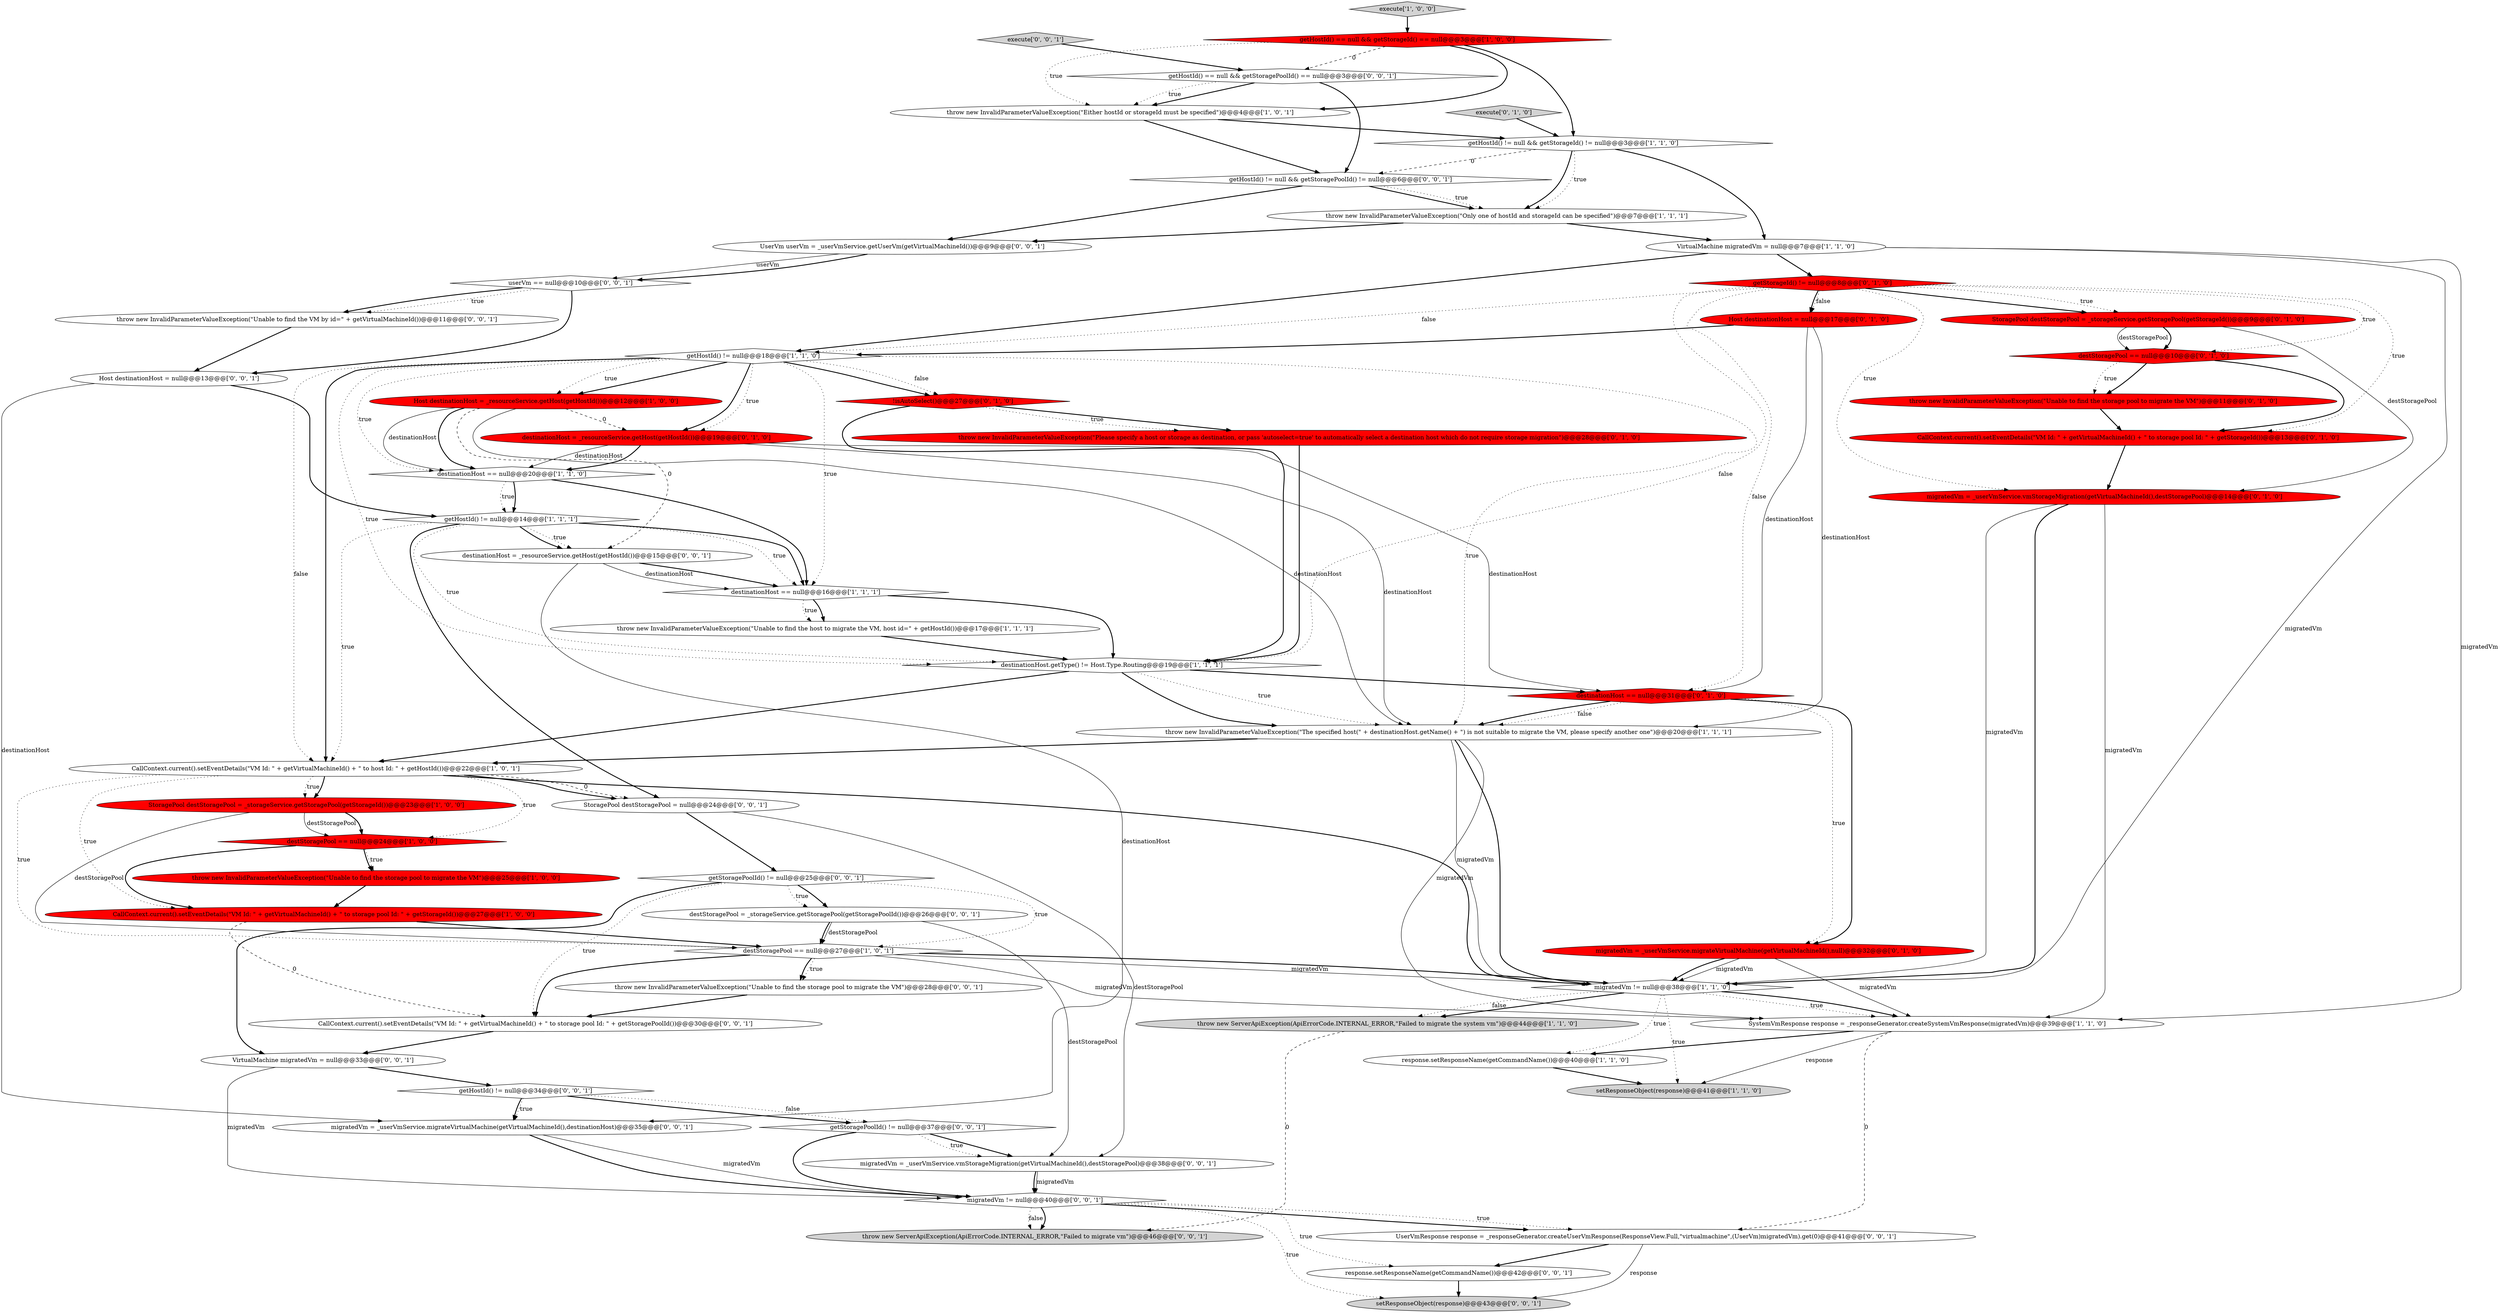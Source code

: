 digraph {
8 [style = filled, label = "throw new ServerApiException(ApiErrorCode.INTERNAL_ERROR,\"Failed to migrate the system vm\")@@@44@@@['1', '1', '0']", fillcolor = lightgray, shape = ellipse image = "AAA0AAABBB1BBB"];
53 [style = filled, label = "execute['0', '0', '1']", fillcolor = lightgray, shape = diamond image = "AAA0AAABBB3BBB"];
3 [style = filled, label = "VirtualMachine migratedVm = null@@@7@@@['1', '1', '0']", fillcolor = white, shape = ellipse image = "AAA0AAABBB1BBB"];
6 [style = filled, label = "CallContext.current().setEventDetails(\"VM Id: \" + getVirtualMachineId() + \" to host Id: \" + getHostId())@@@22@@@['1', '0', '1']", fillcolor = white, shape = ellipse image = "AAA0AAABBB1BBB"];
24 [style = filled, label = "destinationHost == null@@@20@@@['1', '1', '0']", fillcolor = white, shape = diamond image = "AAA0AAABBB1BBB"];
25 [style = filled, label = "execute['0', '1', '0']", fillcolor = lightgray, shape = diamond image = "AAA0AAABBB2BBB"];
49 [style = filled, label = "getStoragePoolId() != null@@@25@@@['0', '0', '1']", fillcolor = white, shape = diamond image = "AAA0AAABBB3BBB"];
9 [style = filled, label = "destStoragePool == null@@@24@@@['1', '0', '0']", fillcolor = red, shape = diamond image = "AAA1AAABBB1BBB"];
58 [style = filled, label = "migratedVm = _userVmService.migrateVirtualMachine(getVirtualMachineId(),destinationHost)@@@35@@@['0', '0', '1']", fillcolor = white, shape = ellipse image = "AAA0AAABBB3BBB"];
20 [style = filled, label = "throw new InvalidParameterValueException(\"Only one of hostId and storageId can be specified\")@@@7@@@['1', '1', '1']", fillcolor = white, shape = ellipse image = "AAA0AAABBB1BBB"];
15 [style = filled, label = "StoragePool destStoragePool = _storageService.getStoragePool(getStorageId())@@@23@@@['1', '0', '0']", fillcolor = red, shape = ellipse image = "AAA1AAABBB1BBB"];
1 [style = filled, label = "CallContext.current().setEventDetails(\"VM Id: \" + getVirtualMachineId() + \" to storage pool Id: \" + getStorageId())@@@27@@@['1', '0', '0']", fillcolor = red, shape = ellipse image = "AAA1AAABBB1BBB"];
28 [style = filled, label = "!isAutoSelect()@@@27@@@['0', '1', '0']", fillcolor = red, shape = diamond image = "AAA1AAABBB2BBB"];
42 [style = filled, label = "throw new ServerApiException(ApiErrorCode.INTERNAL_ERROR,\"Failed to migrate vm\")@@@46@@@['0', '0', '1']", fillcolor = lightgray, shape = ellipse image = "AAA0AAABBB3BBB"];
18 [style = filled, label = "setResponseObject(response)@@@41@@@['1', '1', '0']", fillcolor = lightgray, shape = ellipse image = "AAA0AAABBB1BBB"];
30 [style = filled, label = "migratedVm = _userVmService.vmStorageMigration(getVirtualMachineId(),destStoragePool)@@@14@@@['0', '1', '0']", fillcolor = red, shape = ellipse image = "AAA1AAABBB2BBB"];
46 [style = filled, label = "destStoragePool = _storageService.getStoragePool(getStoragePoolId())@@@26@@@['0', '0', '1']", fillcolor = white, shape = ellipse image = "AAA0AAABBB3BBB"];
31 [style = filled, label = "throw new InvalidParameterValueException(\"Unable to find the storage pool to migrate the VM\")@@@11@@@['0', '1', '0']", fillcolor = red, shape = ellipse image = "AAA1AAABBB2BBB"];
44 [style = filled, label = "UserVmResponse response = _responseGenerator.createUserVmResponse(ResponseView.Full,\"virtualmachine\",(UserVm)migratedVm).get(0)@@@41@@@['0', '0', '1']", fillcolor = white, shape = ellipse image = "AAA0AAABBB3BBB"];
34 [style = filled, label = "Host destinationHost = null@@@17@@@['0', '1', '0']", fillcolor = red, shape = ellipse image = "AAA1AAABBB2BBB"];
45 [style = filled, label = "getHostId() == null && getStoragePoolId() == null@@@3@@@['0', '0', '1']", fillcolor = white, shape = diamond image = "AAA0AAABBB3BBB"];
37 [style = filled, label = "StoragePool destStoragePool = _storageService.getStoragePool(getStorageId())@@@9@@@['0', '1', '0']", fillcolor = red, shape = ellipse image = "AAA1AAABBB2BBB"];
47 [style = filled, label = "CallContext.current().setEventDetails(\"VM Id: \" + getVirtualMachineId() + \" to storage pool Id: \" + getStoragePoolId())@@@30@@@['0', '0', '1']", fillcolor = white, shape = ellipse image = "AAA0AAABBB3BBB"];
19 [style = filled, label = "throw new InvalidParameterValueException(\"Either hostId or storageId must be specified\")@@@4@@@['1', '0', '1']", fillcolor = white, shape = ellipse image = "AAA0AAABBB1BBB"];
12 [style = filled, label = "execute['1', '0', '0']", fillcolor = lightgray, shape = diamond image = "AAA0AAABBB1BBB"];
59 [style = filled, label = "getStoragePoolId() != null@@@37@@@['0', '0', '1']", fillcolor = white, shape = diamond image = "AAA0AAABBB3BBB"];
38 [style = filled, label = "UserVm userVm = _userVmService.getUserVm(getVirtualMachineId())@@@9@@@['0', '0', '1']", fillcolor = white, shape = ellipse image = "AAA0AAABBB3BBB"];
50 [style = filled, label = "setResponseObject(response)@@@43@@@['0', '0', '1']", fillcolor = lightgray, shape = ellipse image = "AAA0AAABBB3BBB"];
26 [style = filled, label = "CallContext.current().setEventDetails(\"VM Id: \" + getVirtualMachineId() + \" to storage pool Id: \" + getStorageId())@@@13@@@['0', '1', '0']", fillcolor = red, shape = ellipse image = "AAA1AAABBB2BBB"];
0 [style = filled, label = "SystemVmResponse response = _responseGenerator.createSystemVmResponse(migratedVm)@@@39@@@['1', '1', '0']", fillcolor = white, shape = ellipse image = "AAA0AAABBB1BBB"];
23 [style = filled, label = "getHostId() != null@@@18@@@['1', '1', '0']", fillcolor = white, shape = diamond image = "AAA0AAABBB1BBB"];
27 [style = filled, label = "destStoragePool == null@@@10@@@['0', '1', '0']", fillcolor = red, shape = diamond image = "AAA1AAABBB2BBB"];
39 [style = filled, label = "response.setResponseName(getCommandName())@@@42@@@['0', '0', '1']", fillcolor = white, shape = ellipse image = "AAA0AAABBB3BBB"];
56 [style = filled, label = "getHostId() != null && getStoragePoolId() != null@@@6@@@['0', '0', '1']", fillcolor = white, shape = diamond image = "AAA0AAABBB3BBB"];
51 [style = filled, label = "Host destinationHost = null@@@13@@@['0', '0', '1']", fillcolor = white, shape = ellipse image = "AAA0AAABBB3BBB"];
5 [style = filled, label = "getHostId() != null@@@14@@@['1', '1', '1']", fillcolor = white, shape = diamond image = "AAA0AAABBB1BBB"];
29 [style = filled, label = "migratedVm = _userVmService.migrateVirtualMachine(getVirtualMachineId(),null)@@@32@@@['0', '1', '0']", fillcolor = red, shape = ellipse image = "AAA1AAABBB2BBB"];
10 [style = filled, label = "response.setResponseName(getCommandName())@@@40@@@['1', '1', '0']", fillcolor = white, shape = ellipse image = "AAA0AAABBB1BBB"];
7 [style = filled, label = "getHostId() != null && getStorageId() != null@@@3@@@['1', '1', '0']", fillcolor = white, shape = diamond image = "AAA0AAABBB1BBB"];
17 [style = filled, label = "throw new InvalidParameterValueException(\"Unable to find the host to migrate the VM, host id=\" + getHostId())@@@17@@@['1', '1', '1']", fillcolor = white, shape = ellipse image = "AAA0AAABBB1BBB"];
21 [style = filled, label = "destStoragePool == null@@@27@@@['1', '0', '1']", fillcolor = white, shape = diamond image = "AAA0AAABBB1BBB"];
54 [style = filled, label = "migratedVm = _userVmService.vmStorageMigration(getVirtualMachineId(),destStoragePool)@@@38@@@['0', '0', '1']", fillcolor = white, shape = ellipse image = "AAA0AAABBB3BBB"];
55 [style = filled, label = "migratedVm != null@@@40@@@['0', '0', '1']", fillcolor = white, shape = diamond image = "AAA0AAABBB3BBB"];
14 [style = filled, label = "Host destinationHost = _resourceService.getHost(getHostId())@@@12@@@['1', '0', '0']", fillcolor = red, shape = ellipse image = "AAA1AAABBB1BBB"];
33 [style = filled, label = "getStorageId() != null@@@8@@@['0', '1', '0']", fillcolor = red, shape = diamond image = "AAA1AAABBB2BBB"];
16 [style = filled, label = "throw new InvalidParameterValueException(\"The specified host(\" + destinationHost.getName() + \") is not suitable to migrate the VM, please specify another one\")@@@20@@@['1', '1', '1']", fillcolor = white, shape = ellipse image = "AAA0AAABBB1BBB"];
48 [style = filled, label = "throw new InvalidParameterValueException(\"Unable to find the VM by id=\" + getVirtualMachineId())@@@11@@@['0', '0', '1']", fillcolor = white, shape = ellipse image = "AAA0AAABBB3BBB"];
60 [style = filled, label = "StoragePool destStoragePool = null@@@24@@@['0', '0', '1']", fillcolor = white, shape = ellipse image = "AAA0AAABBB3BBB"];
36 [style = filled, label = "destinationHost == null@@@31@@@['0', '1', '0']", fillcolor = red, shape = diamond image = "AAA1AAABBB2BBB"];
11 [style = filled, label = "migratedVm != null@@@38@@@['1', '1', '0']", fillcolor = white, shape = diamond image = "AAA0AAABBB1BBB"];
43 [style = filled, label = "userVm == null@@@10@@@['0', '0', '1']", fillcolor = white, shape = diamond image = "AAA0AAABBB3BBB"];
52 [style = filled, label = "getHostId() != null@@@34@@@['0', '0', '1']", fillcolor = white, shape = diamond image = "AAA0AAABBB3BBB"];
40 [style = filled, label = "throw new InvalidParameterValueException(\"Unable to find the storage pool to migrate the VM\")@@@28@@@['0', '0', '1']", fillcolor = white, shape = ellipse image = "AAA0AAABBB3BBB"];
2 [style = filled, label = "getHostId() == null && getStorageId() == null@@@3@@@['1', '0', '0']", fillcolor = red, shape = diamond image = "AAA1AAABBB1BBB"];
4 [style = filled, label = "destinationHost.getType() != Host.Type.Routing@@@19@@@['1', '1', '1']", fillcolor = white, shape = diamond image = "AAA0AAABBB1BBB"];
13 [style = filled, label = "throw new InvalidParameterValueException(\"Unable to find the storage pool to migrate the VM\")@@@25@@@['1', '0', '0']", fillcolor = red, shape = ellipse image = "AAA1AAABBB1BBB"];
32 [style = filled, label = "throw new InvalidParameterValueException(\"Please specify a host or storage as destination, or pass 'autoselect=true' to automatically select a destination host which do not require storage migration\")@@@28@@@['0', '1', '0']", fillcolor = red, shape = ellipse image = "AAA1AAABBB2BBB"];
35 [style = filled, label = "destinationHost = _resourceService.getHost(getHostId())@@@19@@@['0', '1', '0']", fillcolor = red, shape = ellipse image = "AAA1AAABBB2BBB"];
57 [style = filled, label = "destinationHost = _resourceService.getHost(getHostId())@@@15@@@['0', '0', '1']", fillcolor = white, shape = ellipse image = "AAA0AAABBB3BBB"];
41 [style = filled, label = "VirtualMachine migratedVm = null@@@33@@@['0', '0', '1']", fillcolor = white, shape = ellipse image = "AAA0AAABBB3BBB"];
22 [style = filled, label = "destinationHost == null@@@16@@@['1', '1', '1']", fillcolor = white, shape = diamond image = "AAA0AAABBB1BBB"];
52->59 [style = dotted, label="false"];
54->55 [style = bold, label=""];
14->24 [style = bold, label=""];
51->5 [style = bold, label=""];
16->11 [style = solid, label="migratedVm"];
37->27 [style = bold, label=""];
23->22 [style = dotted, label="true"];
55->39 [style = dotted, label="true"];
36->29 [style = bold, label=""];
0->44 [style = dashed, label="0"];
6->1 [style = dotted, label="true"];
5->57 [style = dotted, label="true"];
52->59 [style = bold, label=""];
14->24 [style = solid, label="destinationHost"];
7->56 [style = dashed, label="0"];
33->26 [style = dotted, label="true"];
58->55 [style = solid, label="migratedVm"];
13->1 [style = bold, label=""];
22->4 [style = bold, label=""];
21->11 [style = solid, label="migratedVm"];
23->28 [style = bold, label=""];
30->11 [style = bold, label=""];
12->2 [style = bold, label=""];
48->51 [style = bold, label=""];
46->21 [style = bold, label=""];
23->4 [style = dotted, label="true"];
37->27 [style = solid, label="destStoragePool"];
57->22 [style = solid, label="destinationHost"];
5->22 [style = dotted, label="true"];
21->0 [style = solid, label="migratedVm"];
1->21 [style = bold, label=""];
16->0 [style = solid, label="migratedVm"];
11->0 [style = dotted, label="true"];
6->11 [style = bold, label=""];
40->47 [style = bold, label=""];
41->55 [style = solid, label="migratedVm"];
4->36 [style = bold, label=""];
32->4 [style = bold, label=""];
33->4 [style = dotted, label="false"];
33->37 [style = dotted, label="true"];
33->27 [style = dotted, label="true"];
24->5 [style = dotted, label="true"];
59->54 [style = bold, label=""];
4->16 [style = bold, label=""];
39->50 [style = bold, label=""];
6->15 [style = dotted, label="true"];
44->50 [style = solid, label="response"];
56->38 [style = bold, label=""];
15->9 [style = solid, label="destStoragePool"];
29->0 [style = solid, label="migratedVm"];
6->60 [style = dashed, label="0"];
23->28 [style = dotted, label="false"];
11->10 [style = dotted, label="true"];
16->6 [style = bold, label=""];
36->16 [style = dotted, label="false"];
43->51 [style = bold, label=""];
5->6 [style = dotted, label="true"];
27->31 [style = bold, label=""];
57->58 [style = solid, label="destinationHost"];
20->3 [style = bold, label=""];
3->33 [style = bold, label=""];
14->16 [style = solid, label="destinationHost"];
20->38 [style = bold, label=""];
25->7 [style = bold, label=""];
19->56 [style = bold, label=""];
5->4 [style = dotted, label="true"];
24->5 [style = bold, label=""];
8->42 [style = dashed, label="0"];
23->14 [style = bold, label=""];
23->35 [style = bold, label=""];
5->57 [style = bold, label=""];
52->58 [style = bold, label=""];
23->14 [style = dotted, label="true"];
3->23 [style = bold, label=""];
49->47 [style = dotted, label="true"];
1->47 [style = dashed, label="0"];
33->34 [style = dotted, label="false"];
21->11 [style = bold, label=""];
15->21 [style = solid, label="destStoragePool"];
15->9 [style = bold, label=""];
49->46 [style = bold, label=""];
51->58 [style = solid, label="destinationHost"];
35->24 [style = solid, label="destinationHost"];
9->13 [style = dotted, label="true"];
49->21 [style = dotted, label="true"];
21->40 [style = dotted, label="true"];
49->41 [style = bold, label=""];
22->17 [style = bold, label=""];
36->16 [style = bold, label=""];
11->8 [style = bold, label=""];
45->56 [style = bold, label=""];
47->41 [style = bold, label=""];
59->55 [style = bold, label=""];
35->36 [style = solid, label="destinationHost"];
14->35 [style = dashed, label="0"];
11->8 [style = dotted, label="false"];
36->29 [style = dotted, label="true"];
55->44 [style = dotted, label="true"];
9->1 [style = bold, label=""];
3->11 [style = solid, label="migratedVm"];
5->22 [style = bold, label=""];
23->24 [style = dotted, label="true"];
49->46 [style = dotted, label="true"];
29->11 [style = bold, label=""];
2->19 [style = dotted, label="true"];
27->26 [style = bold, label=""];
23->16 [style = dotted, label="true"];
10->18 [style = bold, label=""];
21->47 [style = bold, label=""];
30->11 [style = solid, label="migratedVm"];
60->54 [style = solid, label="destStoragePool"];
7->20 [style = bold, label=""];
55->42 [style = bold, label=""];
6->15 [style = bold, label=""];
35->24 [style = bold, label=""];
28->32 [style = bold, label=""];
60->49 [style = bold, label=""];
34->16 [style = solid, label="destinationHost"];
31->26 [style = bold, label=""];
28->32 [style = dotted, label="true"];
6->9 [style = dotted, label="true"];
2->45 [style = dashed, label="0"];
27->31 [style = dotted, label="true"];
43->48 [style = dotted, label="true"];
23->6 [style = bold, label=""];
45->19 [style = dotted, label="true"];
33->36 [style = dotted, label="false"];
23->35 [style = dotted, label="true"];
38->43 [style = solid, label="userVm"];
34->23 [style = bold, label=""];
6->21 [style = dotted, label="true"];
35->16 [style = solid, label="destinationHost"];
33->37 [style = bold, label=""];
0->18 [style = solid, label="response"];
17->4 [style = bold, label=""];
38->43 [style = bold, label=""];
2->19 [style = bold, label=""];
16->11 [style = bold, label=""];
29->11 [style = solid, label="migratedVm"];
4->6 [style = bold, label=""];
5->60 [style = bold, label=""];
30->0 [style = solid, label="migratedVm"];
43->48 [style = bold, label=""];
46->54 [style = solid, label="destStoragePool"];
14->57 [style = dashed, label="0"];
58->55 [style = bold, label=""];
11->18 [style = dotted, label="true"];
44->39 [style = bold, label=""];
24->22 [style = bold, label=""];
33->30 [style = dotted, label="true"];
54->55 [style = solid, label="migratedVm"];
33->23 [style = dotted, label="false"];
7->3 [style = bold, label=""];
59->54 [style = dotted, label="true"];
41->52 [style = bold, label=""];
7->20 [style = dotted, label="true"];
26->30 [style = bold, label=""];
37->30 [style = solid, label="destStoragePool"];
55->44 [style = bold, label=""];
0->10 [style = bold, label=""];
11->0 [style = bold, label=""];
6->60 [style = bold, label=""];
23->6 [style = dotted, label="false"];
45->19 [style = bold, label=""];
52->58 [style = dotted, label="true"];
46->21 [style = solid, label="destStoragePool"];
34->36 [style = solid, label="destinationHost"];
55->42 [style = dotted, label="false"];
21->40 [style = bold, label=""];
22->17 [style = dotted, label="true"];
4->16 [style = dotted, label="true"];
56->20 [style = bold, label=""];
2->7 [style = bold, label=""];
57->22 [style = bold, label=""];
3->0 [style = solid, label="migratedVm"];
56->20 [style = dotted, label="true"];
33->34 [style = bold, label=""];
19->7 [style = bold, label=""];
53->45 [style = bold, label=""];
28->4 [style = bold, label=""];
55->50 [style = dotted, label="true"];
9->13 [style = bold, label=""];
}
